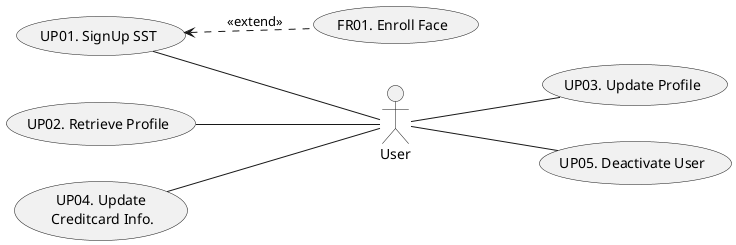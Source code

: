 @startuml
skinparam shadowing false
left to right direction
skinparam backgroundcolor transparent

' Payment Management -> PM
(UP01. SignUp SST) as UP01
(UP02. Retrieve Profile) as UP02
(UP03. Update Profile) as UP03
(UP04. Update\n Creditcard Info.) as UP04
(UP05. Deactivate User) as UP05

(FR01. Enroll Face) as FR01

UP01 -- :User:
UP01 <.. FR01 : <<extend>>
UP02 -- :User:
:User: -- UP03
UP04 -- :User:
:User: -- UP05

@enduml